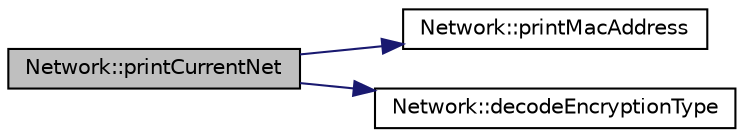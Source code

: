 digraph "Network::printCurrentNet"
{
 // LATEX_PDF_SIZE
  edge [fontname="Helvetica",fontsize="10",labelfontname="Helvetica",labelfontsize="10"];
  node [fontname="Helvetica",fontsize="10",shape=record];
  rankdir="LR";
  Node31 [label="Network::printCurrentNet",height=0.2,width=0.4,color="black", fillcolor="grey75", style="filled", fontcolor="black",tooltip="Prints all relevant Information of the current Network."];
  Node31 -> Node32 [color="midnightblue",fontsize="10",style="solid",fontname="Helvetica"];
  Node32 [label="Network::printMacAddress",height=0.2,width=0.4,color="black", fillcolor="white", style="filled",URL="$class_network.html#aa141de92c8e5807f8d69f544fa497705",tooltip="Pritns Mac-address."];
  Node31 -> Node33 [color="midnightblue",fontsize="10",style="solid",fontname="Helvetica"];
  Node33 [label="Network::decodeEncryptionType",height=0.2,width=0.4,color="black", fillcolor="white", style="filled",URL="$class_network.html#a07eee94a1b113e65c9d1c6b8c6c6ee44",tooltip="Construct a new decode Encryption Type object."];
}
